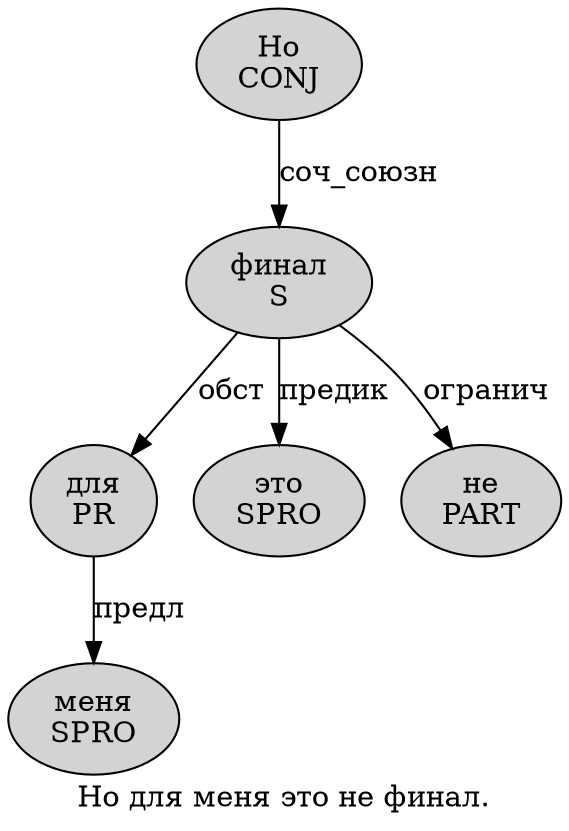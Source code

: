 digraph SENTENCE_1899 {
	graph [label="Но для меня это не финал."]
	node [style=filled]
		0 [label="Но
CONJ" color="" fillcolor=lightgray penwidth=1 shape=ellipse]
		1 [label="для
PR" color="" fillcolor=lightgray penwidth=1 shape=ellipse]
		2 [label="меня
SPRO" color="" fillcolor=lightgray penwidth=1 shape=ellipse]
		3 [label="это
SPRO" color="" fillcolor=lightgray penwidth=1 shape=ellipse]
		4 [label="не
PART" color="" fillcolor=lightgray penwidth=1 shape=ellipse]
		5 [label="финал
S" color="" fillcolor=lightgray penwidth=1 shape=ellipse]
			5 -> 1 [label="обст"]
			5 -> 3 [label="предик"]
			5 -> 4 [label="огранич"]
			1 -> 2 [label="предл"]
			0 -> 5 [label="соч_союзн"]
}